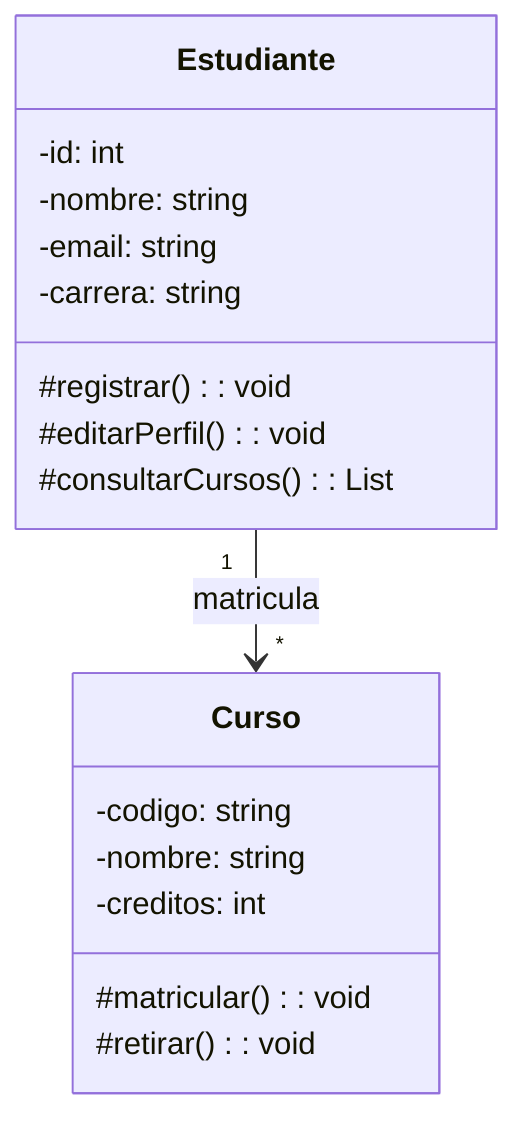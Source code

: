 classDiagram
    class Estudiante {
        -id: int
        -nombre: string
        -email: string
        -carrera: string
        #registrar(): void
        #editarPerfil(): void
        #consultarCursos(): List<Curso>
    }

    class Curso {
        -codigo: string
        -nombre: string
        -creditos: int
        #matricular(): void
        #retirar(): void
    }

    Estudiante "1" --> "*" Curso : matricula